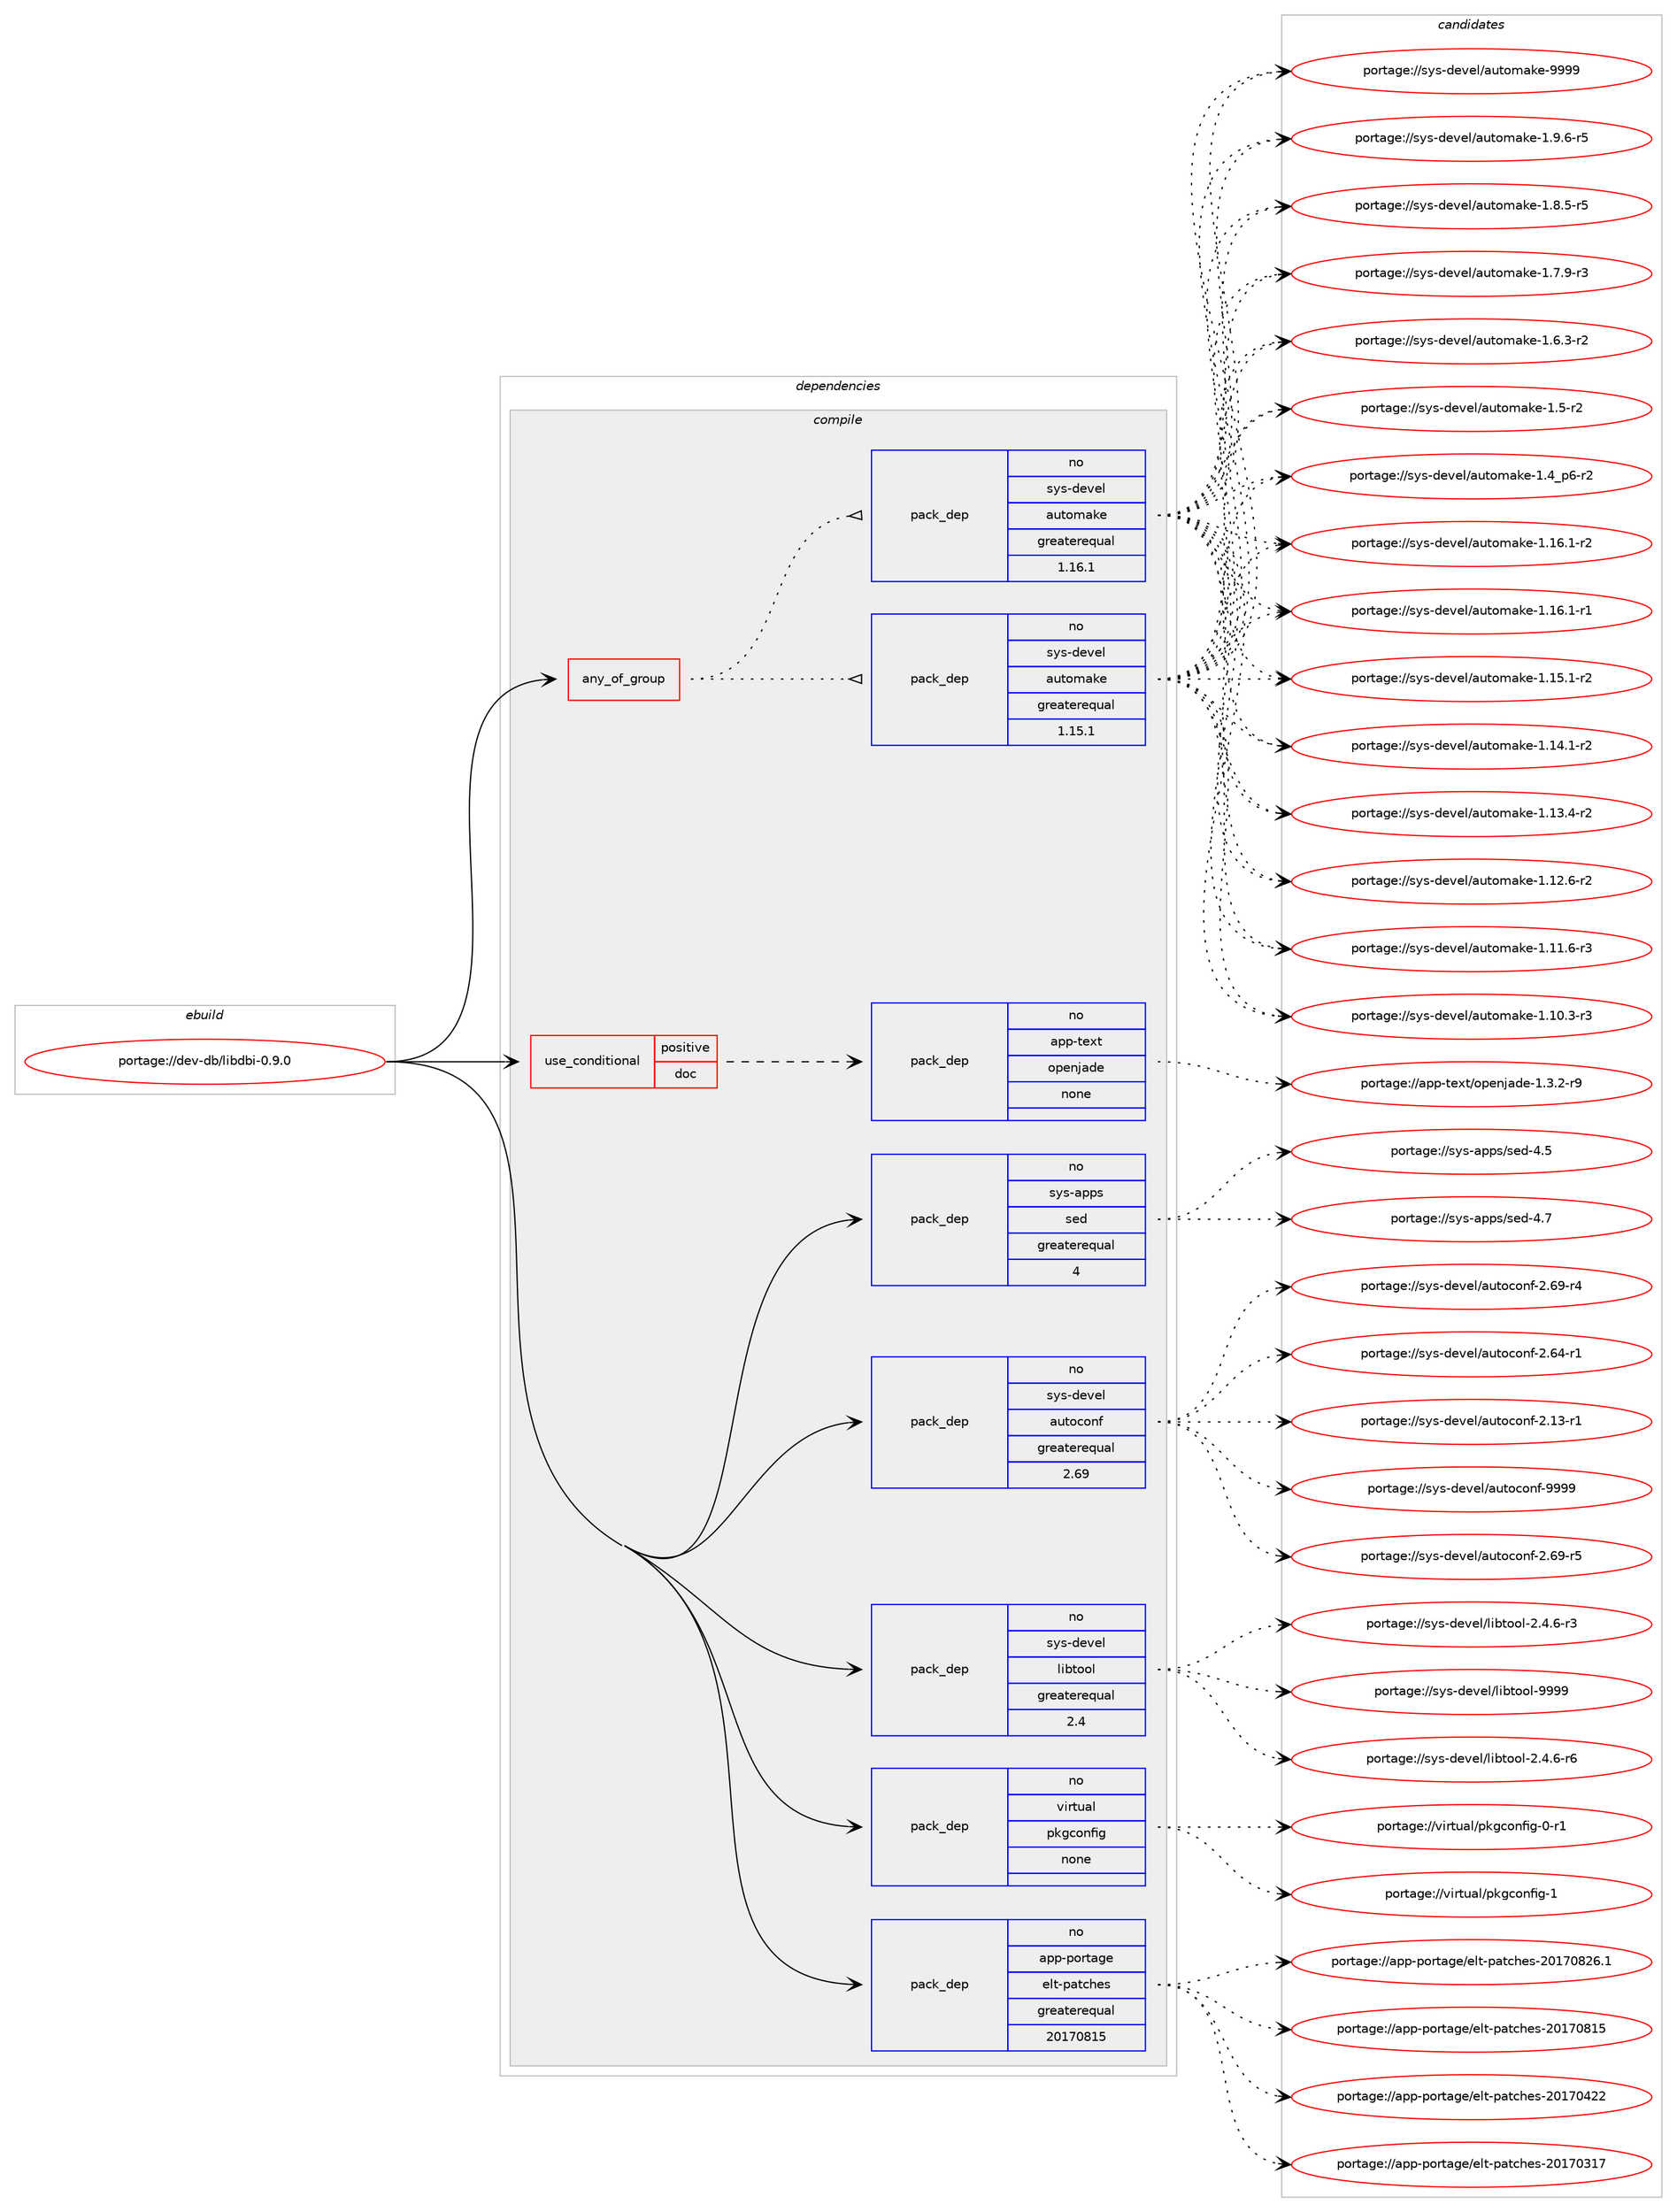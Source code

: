 digraph prolog {

# *************
# Graph options
# *************

newrank=true;
concentrate=true;
compound=true;
graph [rankdir=LR,fontname=Helvetica,fontsize=10,ranksep=1.5];#, ranksep=2.5, nodesep=0.2];
edge  [arrowhead=vee];
node  [fontname=Helvetica,fontsize=10];

# **********
# The ebuild
# **********

subgraph cluster_leftcol {
color=gray;
rank=same;
label=<<i>ebuild</i>>;
id [label="portage://dev-db/libdbi-0.9.0", color=red, width=4, href="../dev-db/libdbi-0.9.0.svg"];
}

# ****************
# The dependencies
# ****************

subgraph cluster_midcol {
color=gray;
label=<<i>dependencies</i>>;
subgraph cluster_compile {
fillcolor="#eeeeee";
style=filled;
label=<<i>compile</i>>;
subgraph any7051 {
dependency584503 [label=<<TABLE BORDER="0" CELLBORDER="1" CELLSPACING="0" CELLPADDING="4"><TR><TD CELLPADDING="10">any_of_group</TD></TR></TABLE>>, shape=none, color=red];subgraph pack438515 {
dependency584504 [label=<<TABLE BORDER="0" CELLBORDER="1" CELLSPACING="0" CELLPADDING="4" WIDTH="220"><TR><TD ROWSPAN="6" CELLPADDING="30">pack_dep</TD></TR><TR><TD WIDTH="110">no</TD></TR><TR><TD>sys-devel</TD></TR><TR><TD>automake</TD></TR><TR><TD>greaterequal</TD></TR><TR><TD>1.16.1</TD></TR></TABLE>>, shape=none, color=blue];
}
dependency584503:e -> dependency584504:w [weight=20,style="dotted",arrowhead="oinv"];
subgraph pack438516 {
dependency584505 [label=<<TABLE BORDER="0" CELLBORDER="1" CELLSPACING="0" CELLPADDING="4" WIDTH="220"><TR><TD ROWSPAN="6" CELLPADDING="30">pack_dep</TD></TR><TR><TD WIDTH="110">no</TD></TR><TR><TD>sys-devel</TD></TR><TR><TD>automake</TD></TR><TR><TD>greaterequal</TD></TR><TR><TD>1.15.1</TD></TR></TABLE>>, shape=none, color=blue];
}
dependency584503:e -> dependency584505:w [weight=20,style="dotted",arrowhead="oinv"];
}
id:e -> dependency584503:w [weight=20,style="solid",arrowhead="vee"];
subgraph cond138676 {
dependency584506 [label=<<TABLE BORDER="0" CELLBORDER="1" CELLSPACING="0" CELLPADDING="4"><TR><TD ROWSPAN="3" CELLPADDING="10">use_conditional</TD></TR><TR><TD>positive</TD></TR><TR><TD>doc</TD></TR></TABLE>>, shape=none, color=red];
subgraph pack438517 {
dependency584507 [label=<<TABLE BORDER="0" CELLBORDER="1" CELLSPACING="0" CELLPADDING="4" WIDTH="220"><TR><TD ROWSPAN="6" CELLPADDING="30">pack_dep</TD></TR><TR><TD WIDTH="110">no</TD></TR><TR><TD>app-text</TD></TR><TR><TD>openjade</TD></TR><TR><TD>none</TD></TR><TR><TD></TD></TR></TABLE>>, shape=none, color=blue];
}
dependency584506:e -> dependency584507:w [weight=20,style="dashed",arrowhead="vee"];
}
id:e -> dependency584506:w [weight=20,style="solid",arrowhead="vee"];
subgraph pack438518 {
dependency584508 [label=<<TABLE BORDER="0" CELLBORDER="1" CELLSPACING="0" CELLPADDING="4" WIDTH="220"><TR><TD ROWSPAN="6" CELLPADDING="30">pack_dep</TD></TR><TR><TD WIDTH="110">no</TD></TR><TR><TD>app-portage</TD></TR><TR><TD>elt-patches</TD></TR><TR><TD>greaterequal</TD></TR><TR><TD>20170815</TD></TR></TABLE>>, shape=none, color=blue];
}
id:e -> dependency584508:w [weight=20,style="solid",arrowhead="vee"];
subgraph pack438519 {
dependency584509 [label=<<TABLE BORDER="0" CELLBORDER="1" CELLSPACING="0" CELLPADDING="4" WIDTH="220"><TR><TD ROWSPAN="6" CELLPADDING="30">pack_dep</TD></TR><TR><TD WIDTH="110">no</TD></TR><TR><TD>sys-apps</TD></TR><TR><TD>sed</TD></TR><TR><TD>greaterequal</TD></TR><TR><TD>4</TD></TR></TABLE>>, shape=none, color=blue];
}
id:e -> dependency584509:w [weight=20,style="solid",arrowhead="vee"];
subgraph pack438520 {
dependency584510 [label=<<TABLE BORDER="0" CELLBORDER="1" CELLSPACING="0" CELLPADDING="4" WIDTH="220"><TR><TD ROWSPAN="6" CELLPADDING="30">pack_dep</TD></TR><TR><TD WIDTH="110">no</TD></TR><TR><TD>sys-devel</TD></TR><TR><TD>autoconf</TD></TR><TR><TD>greaterequal</TD></TR><TR><TD>2.69</TD></TR></TABLE>>, shape=none, color=blue];
}
id:e -> dependency584510:w [weight=20,style="solid",arrowhead="vee"];
subgraph pack438521 {
dependency584511 [label=<<TABLE BORDER="0" CELLBORDER="1" CELLSPACING="0" CELLPADDING="4" WIDTH="220"><TR><TD ROWSPAN="6" CELLPADDING="30">pack_dep</TD></TR><TR><TD WIDTH="110">no</TD></TR><TR><TD>sys-devel</TD></TR><TR><TD>libtool</TD></TR><TR><TD>greaterequal</TD></TR><TR><TD>2.4</TD></TR></TABLE>>, shape=none, color=blue];
}
id:e -> dependency584511:w [weight=20,style="solid",arrowhead="vee"];
subgraph pack438522 {
dependency584512 [label=<<TABLE BORDER="0" CELLBORDER="1" CELLSPACING="0" CELLPADDING="4" WIDTH="220"><TR><TD ROWSPAN="6" CELLPADDING="30">pack_dep</TD></TR><TR><TD WIDTH="110">no</TD></TR><TR><TD>virtual</TD></TR><TR><TD>pkgconfig</TD></TR><TR><TD>none</TD></TR><TR><TD></TD></TR></TABLE>>, shape=none, color=blue];
}
id:e -> dependency584512:w [weight=20,style="solid",arrowhead="vee"];
}
subgraph cluster_compileandrun {
fillcolor="#eeeeee";
style=filled;
label=<<i>compile and run</i>>;
}
subgraph cluster_run {
fillcolor="#eeeeee";
style=filled;
label=<<i>run</i>>;
}
}

# **************
# The candidates
# **************

subgraph cluster_choices {
rank=same;
color=gray;
label=<<i>candidates</i>>;

subgraph choice438515 {
color=black;
nodesep=1;
choice115121115451001011181011084797117116111109971071014557575757 [label="portage://sys-devel/automake-9999", color=red, width=4,href="../sys-devel/automake-9999.svg"];
choice115121115451001011181011084797117116111109971071014549465746544511453 [label="portage://sys-devel/automake-1.9.6-r5", color=red, width=4,href="../sys-devel/automake-1.9.6-r5.svg"];
choice115121115451001011181011084797117116111109971071014549465646534511453 [label="portage://sys-devel/automake-1.8.5-r5", color=red, width=4,href="../sys-devel/automake-1.8.5-r5.svg"];
choice115121115451001011181011084797117116111109971071014549465546574511451 [label="portage://sys-devel/automake-1.7.9-r3", color=red, width=4,href="../sys-devel/automake-1.7.9-r3.svg"];
choice115121115451001011181011084797117116111109971071014549465446514511450 [label="portage://sys-devel/automake-1.6.3-r2", color=red, width=4,href="../sys-devel/automake-1.6.3-r2.svg"];
choice11512111545100101118101108479711711611110997107101454946534511450 [label="portage://sys-devel/automake-1.5-r2", color=red, width=4,href="../sys-devel/automake-1.5-r2.svg"];
choice115121115451001011181011084797117116111109971071014549465295112544511450 [label="portage://sys-devel/automake-1.4_p6-r2", color=red, width=4,href="../sys-devel/automake-1.4_p6-r2.svg"];
choice11512111545100101118101108479711711611110997107101454946495446494511450 [label="portage://sys-devel/automake-1.16.1-r2", color=red, width=4,href="../sys-devel/automake-1.16.1-r2.svg"];
choice11512111545100101118101108479711711611110997107101454946495446494511449 [label="portage://sys-devel/automake-1.16.1-r1", color=red, width=4,href="../sys-devel/automake-1.16.1-r1.svg"];
choice11512111545100101118101108479711711611110997107101454946495346494511450 [label="portage://sys-devel/automake-1.15.1-r2", color=red, width=4,href="../sys-devel/automake-1.15.1-r2.svg"];
choice11512111545100101118101108479711711611110997107101454946495246494511450 [label="portage://sys-devel/automake-1.14.1-r2", color=red, width=4,href="../sys-devel/automake-1.14.1-r2.svg"];
choice11512111545100101118101108479711711611110997107101454946495146524511450 [label="portage://sys-devel/automake-1.13.4-r2", color=red, width=4,href="../sys-devel/automake-1.13.4-r2.svg"];
choice11512111545100101118101108479711711611110997107101454946495046544511450 [label="portage://sys-devel/automake-1.12.6-r2", color=red, width=4,href="../sys-devel/automake-1.12.6-r2.svg"];
choice11512111545100101118101108479711711611110997107101454946494946544511451 [label="portage://sys-devel/automake-1.11.6-r3", color=red, width=4,href="../sys-devel/automake-1.11.6-r3.svg"];
choice11512111545100101118101108479711711611110997107101454946494846514511451 [label="portage://sys-devel/automake-1.10.3-r3", color=red, width=4,href="../sys-devel/automake-1.10.3-r3.svg"];
dependency584504:e -> choice115121115451001011181011084797117116111109971071014557575757:w [style=dotted,weight="100"];
dependency584504:e -> choice115121115451001011181011084797117116111109971071014549465746544511453:w [style=dotted,weight="100"];
dependency584504:e -> choice115121115451001011181011084797117116111109971071014549465646534511453:w [style=dotted,weight="100"];
dependency584504:e -> choice115121115451001011181011084797117116111109971071014549465546574511451:w [style=dotted,weight="100"];
dependency584504:e -> choice115121115451001011181011084797117116111109971071014549465446514511450:w [style=dotted,weight="100"];
dependency584504:e -> choice11512111545100101118101108479711711611110997107101454946534511450:w [style=dotted,weight="100"];
dependency584504:e -> choice115121115451001011181011084797117116111109971071014549465295112544511450:w [style=dotted,weight="100"];
dependency584504:e -> choice11512111545100101118101108479711711611110997107101454946495446494511450:w [style=dotted,weight="100"];
dependency584504:e -> choice11512111545100101118101108479711711611110997107101454946495446494511449:w [style=dotted,weight="100"];
dependency584504:e -> choice11512111545100101118101108479711711611110997107101454946495346494511450:w [style=dotted,weight="100"];
dependency584504:e -> choice11512111545100101118101108479711711611110997107101454946495246494511450:w [style=dotted,weight="100"];
dependency584504:e -> choice11512111545100101118101108479711711611110997107101454946495146524511450:w [style=dotted,weight="100"];
dependency584504:e -> choice11512111545100101118101108479711711611110997107101454946495046544511450:w [style=dotted,weight="100"];
dependency584504:e -> choice11512111545100101118101108479711711611110997107101454946494946544511451:w [style=dotted,weight="100"];
dependency584504:e -> choice11512111545100101118101108479711711611110997107101454946494846514511451:w [style=dotted,weight="100"];
}
subgraph choice438516 {
color=black;
nodesep=1;
choice115121115451001011181011084797117116111109971071014557575757 [label="portage://sys-devel/automake-9999", color=red, width=4,href="../sys-devel/automake-9999.svg"];
choice115121115451001011181011084797117116111109971071014549465746544511453 [label="portage://sys-devel/automake-1.9.6-r5", color=red, width=4,href="../sys-devel/automake-1.9.6-r5.svg"];
choice115121115451001011181011084797117116111109971071014549465646534511453 [label="portage://sys-devel/automake-1.8.5-r5", color=red, width=4,href="../sys-devel/automake-1.8.5-r5.svg"];
choice115121115451001011181011084797117116111109971071014549465546574511451 [label="portage://sys-devel/automake-1.7.9-r3", color=red, width=4,href="../sys-devel/automake-1.7.9-r3.svg"];
choice115121115451001011181011084797117116111109971071014549465446514511450 [label="portage://sys-devel/automake-1.6.3-r2", color=red, width=4,href="../sys-devel/automake-1.6.3-r2.svg"];
choice11512111545100101118101108479711711611110997107101454946534511450 [label="portage://sys-devel/automake-1.5-r2", color=red, width=4,href="../sys-devel/automake-1.5-r2.svg"];
choice115121115451001011181011084797117116111109971071014549465295112544511450 [label="portage://sys-devel/automake-1.4_p6-r2", color=red, width=4,href="../sys-devel/automake-1.4_p6-r2.svg"];
choice11512111545100101118101108479711711611110997107101454946495446494511450 [label="portage://sys-devel/automake-1.16.1-r2", color=red, width=4,href="../sys-devel/automake-1.16.1-r2.svg"];
choice11512111545100101118101108479711711611110997107101454946495446494511449 [label="portage://sys-devel/automake-1.16.1-r1", color=red, width=4,href="../sys-devel/automake-1.16.1-r1.svg"];
choice11512111545100101118101108479711711611110997107101454946495346494511450 [label="portage://sys-devel/automake-1.15.1-r2", color=red, width=4,href="../sys-devel/automake-1.15.1-r2.svg"];
choice11512111545100101118101108479711711611110997107101454946495246494511450 [label="portage://sys-devel/automake-1.14.1-r2", color=red, width=4,href="../sys-devel/automake-1.14.1-r2.svg"];
choice11512111545100101118101108479711711611110997107101454946495146524511450 [label="portage://sys-devel/automake-1.13.4-r2", color=red, width=4,href="../sys-devel/automake-1.13.4-r2.svg"];
choice11512111545100101118101108479711711611110997107101454946495046544511450 [label="portage://sys-devel/automake-1.12.6-r2", color=red, width=4,href="../sys-devel/automake-1.12.6-r2.svg"];
choice11512111545100101118101108479711711611110997107101454946494946544511451 [label="portage://sys-devel/automake-1.11.6-r3", color=red, width=4,href="../sys-devel/automake-1.11.6-r3.svg"];
choice11512111545100101118101108479711711611110997107101454946494846514511451 [label="portage://sys-devel/automake-1.10.3-r3", color=red, width=4,href="../sys-devel/automake-1.10.3-r3.svg"];
dependency584505:e -> choice115121115451001011181011084797117116111109971071014557575757:w [style=dotted,weight="100"];
dependency584505:e -> choice115121115451001011181011084797117116111109971071014549465746544511453:w [style=dotted,weight="100"];
dependency584505:e -> choice115121115451001011181011084797117116111109971071014549465646534511453:w [style=dotted,weight="100"];
dependency584505:e -> choice115121115451001011181011084797117116111109971071014549465546574511451:w [style=dotted,weight="100"];
dependency584505:e -> choice115121115451001011181011084797117116111109971071014549465446514511450:w [style=dotted,weight="100"];
dependency584505:e -> choice11512111545100101118101108479711711611110997107101454946534511450:w [style=dotted,weight="100"];
dependency584505:e -> choice115121115451001011181011084797117116111109971071014549465295112544511450:w [style=dotted,weight="100"];
dependency584505:e -> choice11512111545100101118101108479711711611110997107101454946495446494511450:w [style=dotted,weight="100"];
dependency584505:e -> choice11512111545100101118101108479711711611110997107101454946495446494511449:w [style=dotted,weight="100"];
dependency584505:e -> choice11512111545100101118101108479711711611110997107101454946495346494511450:w [style=dotted,weight="100"];
dependency584505:e -> choice11512111545100101118101108479711711611110997107101454946495246494511450:w [style=dotted,weight="100"];
dependency584505:e -> choice11512111545100101118101108479711711611110997107101454946495146524511450:w [style=dotted,weight="100"];
dependency584505:e -> choice11512111545100101118101108479711711611110997107101454946495046544511450:w [style=dotted,weight="100"];
dependency584505:e -> choice11512111545100101118101108479711711611110997107101454946494946544511451:w [style=dotted,weight="100"];
dependency584505:e -> choice11512111545100101118101108479711711611110997107101454946494846514511451:w [style=dotted,weight="100"];
}
subgraph choice438517 {
color=black;
nodesep=1;
choice971121124511610112011647111112101110106971001014549465146504511457 [label="portage://app-text/openjade-1.3.2-r9", color=red, width=4,href="../app-text/openjade-1.3.2-r9.svg"];
dependency584507:e -> choice971121124511610112011647111112101110106971001014549465146504511457:w [style=dotted,weight="100"];
}
subgraph choice438518 {
color=black;
nodesep=1;
choice971121124511211111411697103101471011081164511297116991041011154550484955485650544649 [label="portage://app-portage/elt-patches-20170826.1", color=red, width=4,href="../app-portage/elt-patches-20170826.1.svg"];
choice97112112451121111141169710310147101108116451129711699104101115455048495548564953 [label="portage://app-portage/elt-patches-20170815", color=red, width=4,href="../app-portage/elt-patches-20170815.svg"];
choice97112112451121111141169710310147101108116451129711699104101115455048495548525050 [label="portage://app-portage/elt-patches-20170422", color=red, width=4,href="../app-portage/elt-patches-20170422.svg"];
choice97112112451121111141169710310147101108116451129711699104101115455048495548514955 [label="portage://app-portage/elt-patches-20170317", color=red, width=4,href="../app-portage/elt-patches-20170317.svg"];
dependency584508:e -> choice971121124511211111411697103101471011081164511297116991041011154550484955485650544649:w [style=dotted,weight="100"];
dependency584508:e -> choice97112112451121111141169710310147101108116451129711699104101115455048495548564953:w [style=dotted,weight="100"];
dependency584508:e -> choice97112112451121111141169710310147101108116451129711699104101115455048495548525050:w [style=dotted,weight="100"];
dependency584508:e -> choice97112112451121111141169710310147101108116451129711699104101115455048495548514955:w [style=dotted,weight="100"];
}
subgraph choice438519 {
color=black;
nodesep=1;
choice11512111545971121121154711510110045524655 [label="portage://sys-apps/sed-4.7", color=red, width=4,href="../sys-apps/sed-4.7.svg"];
choice11512111545971121121154711510110045524653 [label="portage://sys-apps/sed-4.5", color=red, width=4,href="../sys-apps/sed-4.5.svg"];
dependency584509:e -> choice11512111545971121121154711510110045524655:w [style=dotted,weight="100"];
dependency584509:e -> choice11512111545971121121154711510110045524653:w [style=dotted,weight="100"];
}
subgraph choice438520 {
color=black;
nodesep=1;
choice115121115451001011181011084797117116111991111101024557575757 [label="portage://sys-devel/autoconf-9999", color=red, width=4,href="../sys-devel/autoconf-9999.svg"];
choice1151211154510010111810110847971171161119911111010245504654574511453 [label="portage://sys-devel/autoconf-2.69-r5", color=red, width=4,href="../sys-devel/autoconf-2.69-r5.svg"];
choice1151211154510010111810110847971171161119911111010245504654574511452 [label="portage://sys-devel/autoconf-2.69-r4", color=red, width=4,href="../sys-devel/autoconf-2.69-r4.svg"];
choice1151211154510010111810110847971171161119911111010245504654524511449 [label="portage://sys-devel/autoconf-2.64-r1", color=red, width=4,href="../sys-devel/autoconf-2.64-r1.svg"];
choice1151211154510010111810110847971171161119911111010245504649514511449 [label="portage://sys-devel/autoconf-2.13-r1", color=red, width=4,href="../sys-devel/autoconf-2.13-r1.svg"];
dependency584510:e -> choice115121115451001011181011084797117116111991111101024557575757:w [style=dotted,weight="100"];
dependency584510:e -> choice1151211154510010111810110847971171161119911111010245504654574511453:w [style=dotted,weight="100"];
dependency584510:e -> choice1151211154510010111810110847971171161119911111010245504654574511452:w [style=dotted,weight="100"];
dependency584510:e -> choice1151211154510010111810110847971171161119911111010245504654524511449:w [style=dotted,weight="100"];
dependency584510:e -> choice1151211154510010111810110847971171161119911111010245504649514511449:w [style=dotted,weight="100"];
}
subgraph choice438521 {
color=black;
nodesep=1;
choice1151211154510010111810110847108105981161111111084557575757 [label="portage://sys-devel/libtool-9999", color=red, width=4,href="../sys-devel/libtool-9999.svg"];
choice1151211154510010111810110847108105981161111111084550465246544511454 [label="portage://sys-devel/libtool-2.4.6-r6", color=red, width=4,href="../sys-devel/libtool-2.4.6-r6.svg"];
choice1151211154510010111810110847108105981161111111084550465246544511451 [label="portage://sys-devel/libtool-2.4.6-r3", color=red, width=4,href="../sys-devel/libtool-2.4.6-r3.svg"];
dependency584511:e -> choice1151211154510010111810110847108105981161111111084557575757:w [style=dotted,weight="100"];
dependency584511:e -> choice1151211154510010111810110847108105981161111111084550465246544511454:w [style=dotted,weight="100"];
dependency584511:e -> choice1151211154510010111810110847108105981161111111084550465246544511451:w [style=dotted,weight="100"];
}
subgraph choice438522 {
color=black;
nodesep=1;
choice1181051141161179710847112107103991111101021051034549 [label="portage://virtual/pkgconfig-1", color=red, width=4,href="../virtual/pkgconfig-1.svg"];
choice11810511411611797108471121071039911111010210510345484511449 [label="portage://virtual/pkgconfig-0-r1", color=red, width=4,href="../virtual/pkgconfig-0-r1.svg"];
dependency584512:e -> choice1181051141161179710847112107103991111101021051034549:w [style=dotted,weight="100"];
dependency584512:e -> choice11810511411611797108471121071039911111010210510345484511449:w [style=dotted,weight="100"];
}
}

}
